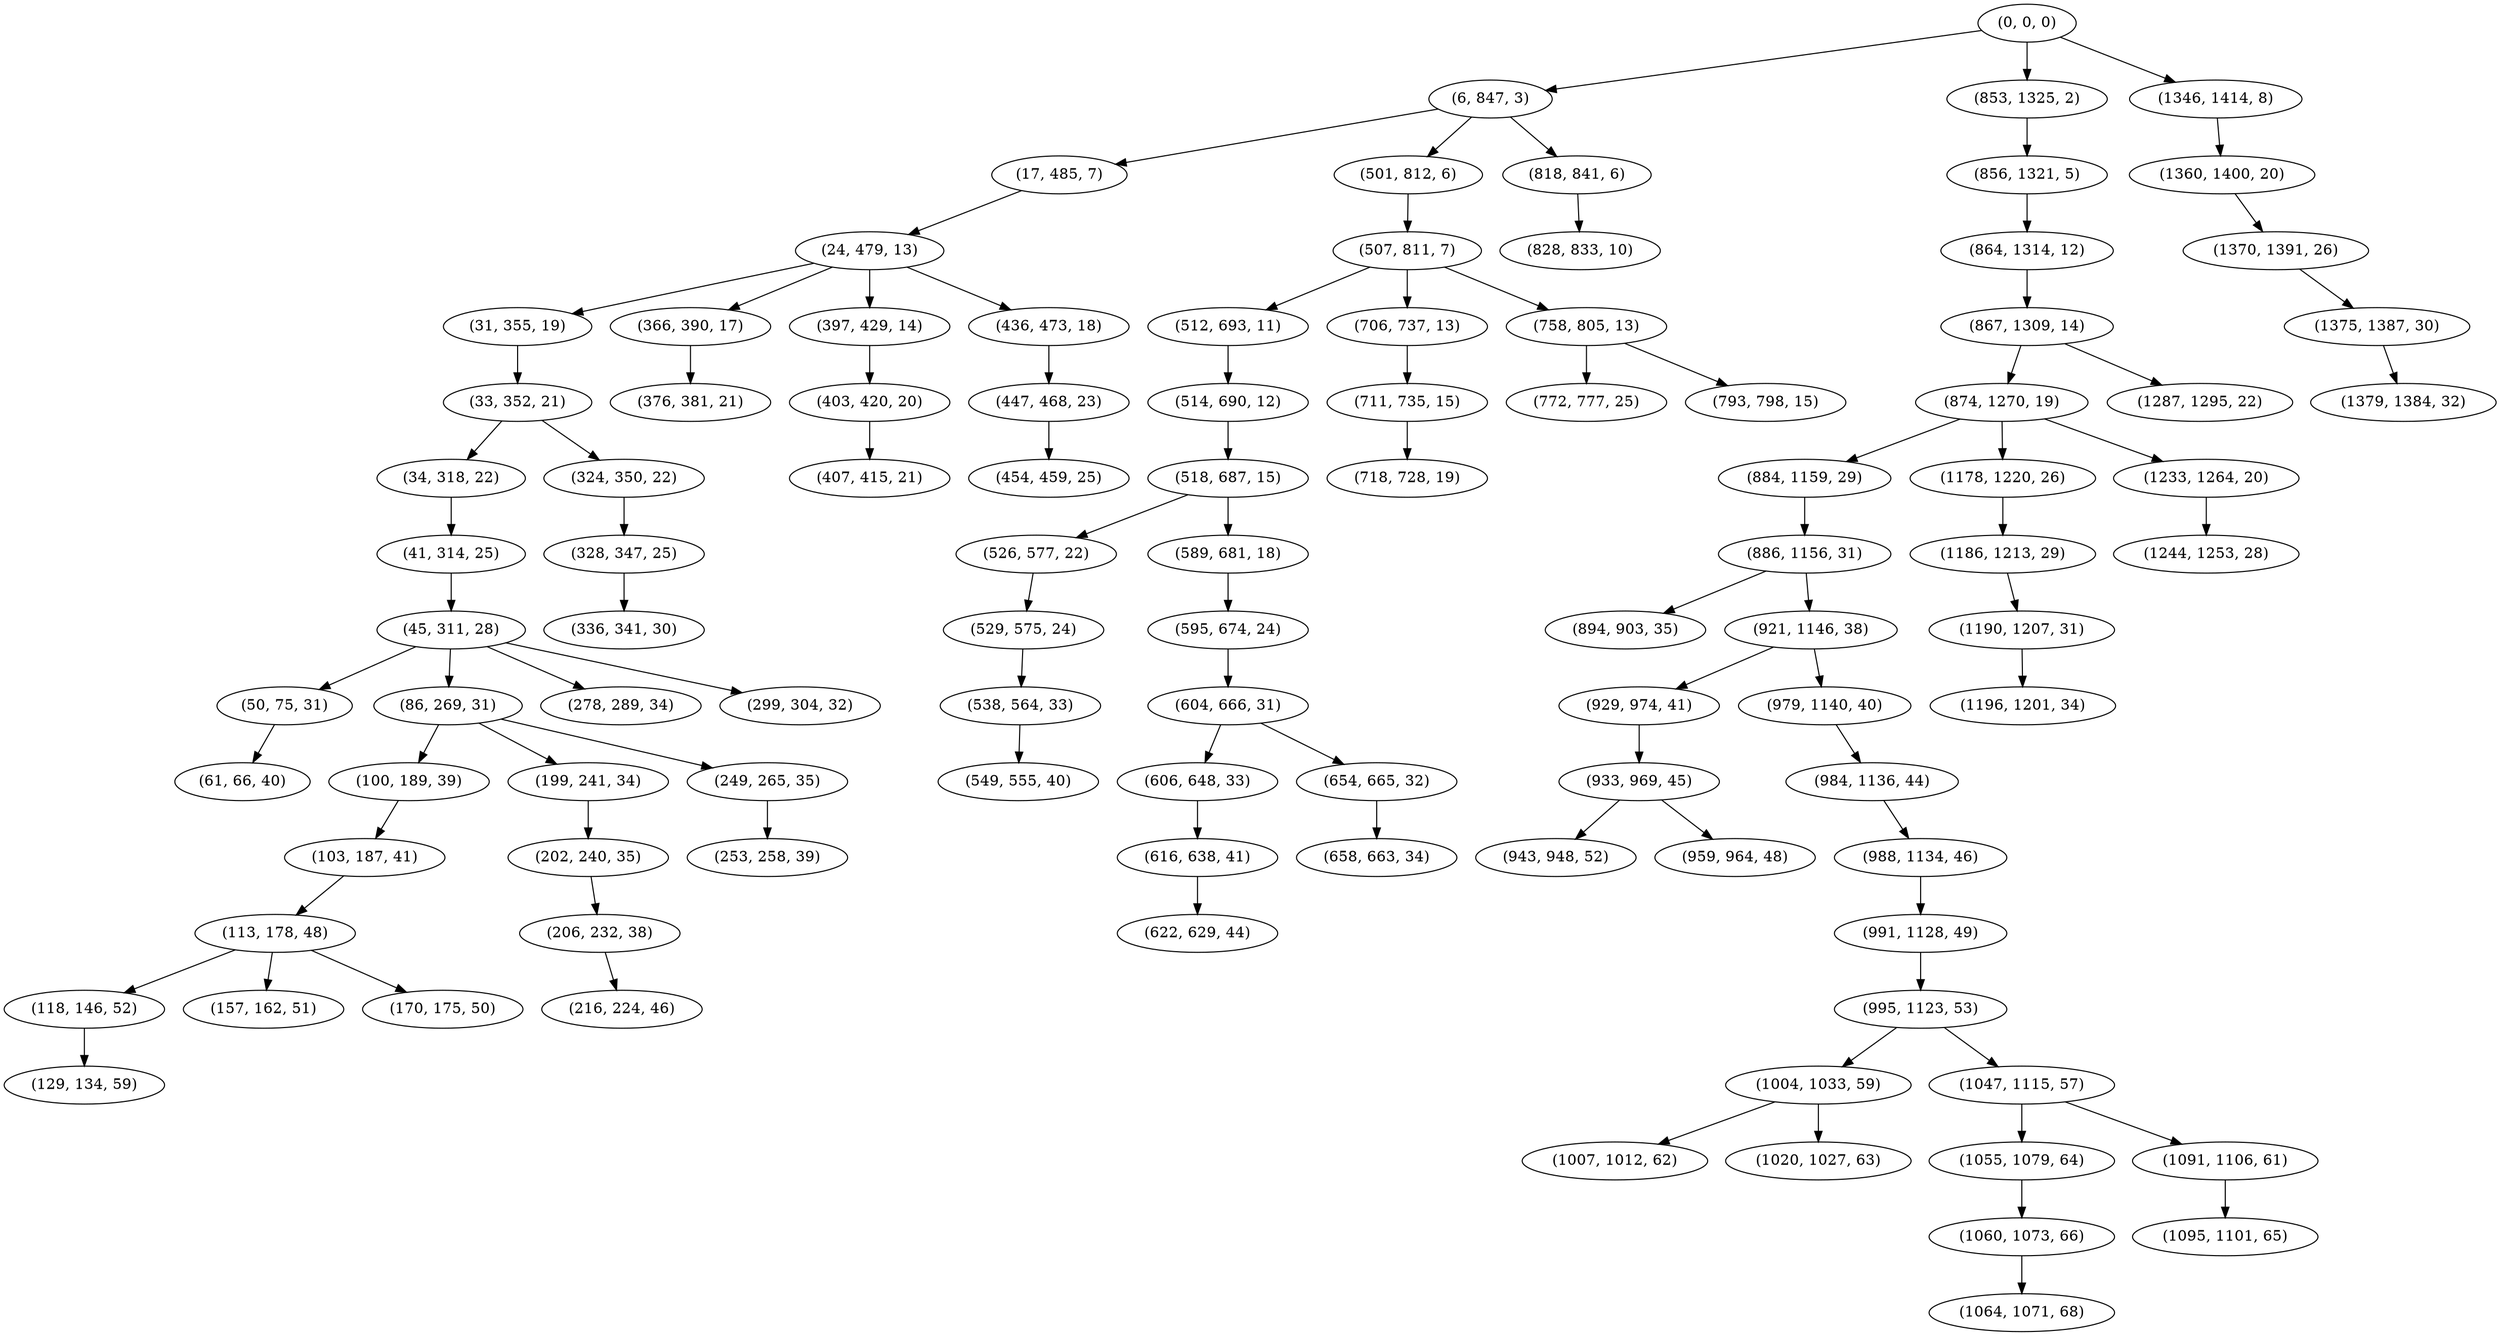digraph tree {
    "(0, 0, 0)";
    "(6, 847, 3)";
    "(17, 485, 7)";
    "(24, 479, 13)";
    "(31, 355, 19)";
    "(33, 352, 21)";
    "(34, 318, 22)";
    "(41, 314, 25)";
    "(45, 311, 28)";
    "(50, 75, 31)";
    "(61, 66, 40)";
    "(86, 269, 31)";
    "(100, 189, 39)";
    "(103, 187, 41)";
    "(113, 178, 48)";
    "(118, 146, 52)";
    "(129, 134, 59)";
    "(157, 162, 51)";
    "(170, 175, 50)";
    "(199, 241, 34)";
    "(202, 240, 35)";
    "(206, 232, 38)";
    "(216, 224, 46)";
    "(249, 265, 35)";
    "(253, 258, 39)";
    "(278, 289, 34)";
    "(299, 304, 32)";
    "(324, 350, 22)";
    "(328, 347, 25)";
    "(336, 341, 30)";
    "(366, 390, 17)";
    "(376, 381, 21)";
    "(397, 429, 14)";
    "(403, 420, 20)";
    "(407, 415, 21)";
    "(436, 473, 18)";
    "(447, 468, 23)";
    "(454, 459, 25)";
    "(501, 812, 6)";
    "(507, 811, 7)";
    "(512, 693, 11)";
    "(514, 690, 12)";
    "(518, 687, 15)";
    "(526, 577, 22)";
    "(529, 575, 24)";
    "(538, 564, 33)";
    "(549, 555, 40)";
    "(589, 681, 18)";
    "(595, 674, 24)";
    "(604, 666, 31)";
    "(606, 648, 33)";
    "(616, 638, 41)";
    "(622, 629, 44)";
    "(654, 665, 32)";
    "(658, 663, 34)";
    "(706, 737, 13)";
    "(711, 735, 15)";
    "(718, 728, 19)";
    "(758, 805, 13)";
    "(772, 777, 25)";
    "(793, 798, 15)";
    "(818, 841, 6)";
    "(828, 833, 10)";
    "(853, 1325, 2)";
    "(856, 1321, 5)";
    "(864, 1314, 12)";
    "(867, 1309, 14)";
    "(874, 1270, 19)";
    "(884, 1159, 29)";
    "(886, 1156, 31)";
    "(894, 903, 35)";
    "(921, 1146, 38)";
    "(929, 974, 41)";
    "(933, 969, 45)";
    "(943, 948, 52)";
    "(959, 964, 48)";
    "(979, 1140, 40)";
    "(984, 1136, 44)";
    "(988, 1134, 46)";
    "(991, 1128, 49)";
    "(995, 1123, 53)";
    "(1004, 1033, 59)";
    "(1007, 1012, 62)";
    "(1020, 1027, 63)";
    "(1047, 1115, 57)";
    "(1055, 1079, 64)";
    "(1060, 1073, 66)";
    "(1064, 1071, 68)";
    "(1091, 1106, 61)";
    "(1095, 1101, 65)";
    "(1178, 1220, 26)";
    "(1186, 1213, 29)";
    "(1190, 1207, 31)";
    "(1196, 1201, 34)";
    "(1233, 1264, 20)";
    "(1244, 1253, 28)";
    "(1287, 1295, 22)";
    "(1346, 1414, 8)";
    "(1360, 1400, 20)";
    "(1370, 1391, 26)";
    "(1375, 1387, 30)";
    "(1379, 1384, 32)";
    "(0, 0, 0)" -> "(6, 847, 3)";
    "(0, 0, 0)" -> "(853, 1325, 2)";
    "(0, 0, 0)" -> "(1346, 1414, 8)";
    "(6, 847, 3)" -> "(17, 485, 7)";
    "(6, 847, 3)" -> "(501, 812, 6)";
    "(6, 847, 3)" -> "(818, 841, 6)";
    "(17, 485, 7)" -> "(24, 479, 13)";
    "(24, 479, 13)" -> "(31, 355, 19)";
    "(24, 479, 13)" -> "(366, 390, 17)";
    "(24, 479, 13)" -> "(397, 429, 14)";
    "(24, 479, 13)" -> "(436, 473, 18)";
    "(31, 355, 19)" -> "(33, 352, 21)";
    "(33, 352, 21)" -> "(34, 318, 22)";
    "(33, 352, 21)" -> "(324, 350, 22)";
    "(34, 318, 22)" -> "(41, 314, 25)";
    "(41, 314, 25)" -> "(45, 311, 28)";
    "(45, 311, 28)" -> "(50, 75, 31)";
    "(45, 311, 28)" -> "(86, 269, 31)";
    "(45, 311, 28)" -> "(278, 289, 34)";
    "(45, 311, 28)" -> "(299, 304, 32)";
    "(50, 75, 31)" -> "(61, 66, 40)";
    "(86, 269, 31)" -> "(100, 189, 39)";
    "(86, 269, 31)" -> "(199, 241, 34)";
    "(86, 269, 31)" -> "(249, 265, 35)";
    "(100, 189, 39)" -> "(103, 187, 41)";
    "(103, 187, 41)" -> "(113, 178, 48)";
    "(113, 178, 48)" -> "(118, 146, 52)";
    "(113, 178, 48)" -> "(157, 162, 51)";
    "(113, 178, 48)" -> "(170, 175, 50)";
    "(118, 146, 52)" -> "(129, 134, 59)";
    "(199, 241, 34)" -> "(202, 240, 35)";
    "(202, 240, 35)" -> "(206, 232, 38)";
    "(206, 232, 38)" -> "(216, 224, 46)";
    "(249, 265, 35)" -> "(253, 258, 39)";
    "(324, 350, 22)" -> "(328, 347, 25)";
    "(328, 347, 25)" -> "(336, 341, 30)";
    "(366, 390, 17)" -> "(376, 381, 21)";
    "(397, 429, 14)" -> "(403, 420, 20)";
    "(403, 420, 20)" -> "(407, 415, 21)";
    "(436, 473, 18)" -> "(447, 468, 23)";
    "(447, 468, 23)" -> "(454, 459, 25)";
    "(501, 812, 6)" -> "(507, 811, 7)";
    "(507, 811, 7)" -> "(512, 693, 11)";
    "(507, 811, 7)" -> "(706, 737, 13)";
    "(507, 811, 7)" -> "(758, 805, 13)";
    "(512, 693, 11)" -> "(514, 690, 12)";
    "(514, 690, 12)" -> "(518, 687, 15)";
    "(518, 687, 15)" -> "(526, 577, 22)";
    "(518, 687, 15)" -> "(589, 681, 18)";
    "(526, 577, 22)" -> "(529, 575, 24)";
    "(529, 575, 24)" -> "(538, 564, 33)";
    "(538, 564, 33)" -> "(549, 555, 40)";
    "(589, 681, 18)" -> "(595, 674, 24)";
    "(595, 674, 24)" -> "(604, 666, 31)";
    "(604, 666, 31)" -> "(606, 648, 33)";
    "(604, 666, 31)" -> "(654, 665, 32)";
    "(606, 648, 33)" -> "(616, 638, 41)";
    "(616, 638, 41)" -> "(622, 629, 44)";
    "(654, 665, 32)" -> "(658, 663, 34)";
    "(706, 737, 13)" -> "(711, 735, 15)";
    "(711, 735, 15)" -> "(718, 728, 19)";
    "(758, 805, 13)" -> "(772, 777, 25)";
    "(758, 805, 13)" -> "(793, 798, 15)";
    "(818, 841, 6)" -> "(828, 833, 10)";
    "(853, 1325, 2)" -> "(856, 1321, 5)";
    "(856, 1321, 5)" -> "(864, 1314, 12)";
    "(864, 1314, 12)" -> "(867, 1309, 14)";
    "(867, 1309, 14)" -> "(874, 1270, 19)";
    "(867, 1309, 14)" -> "(1287, 1295, 22)";
    "(874, 1270, 19)" -> "(884, 1159, 29)";
    "(874, 1270, 19)" -> "(1178, 1220, 26)";
    "(874, 1270, 19)" -> "(1233, 1264, 20)";
    "(884, 1159, 29)" -> "(886, 1156, 31)";
    "(886, 1156, 31)" -> "(894, 903, 35)";
    "(886, 1156, 31)" -> "(921, 1146, 38)";
    "(921, 1146, 38)" -> "(929, 974, 41)";
    "(921, 1146, 38)" -> "(979, 1140, 40)";
    "(929, 974, 41)" -> "(933, 969, 45)";
    "(933, 969, 45)" -> "(943, 948, 52)";
    "(933, 969, 45)" -> "(959, 964, 48)";
    "(979, 1140, 40)" -> "(984, 1136, 44)";
    "(984, 1136, 44)" -> "(988, 1134, 46)";
    "(988, 1134, 46)" -> "(991, 1128, 49)";
    "(991, 1128, 49)" -> "(995, 1123, 53)";
    "(995, 1123, 53)" -> "(1004, 1033, 59)";
    "(995, 1123, 53)" -> "(1047, 1115, 57)";
    "(1004, 1033, 59)" -> "(1007, 1012, 62)";
    "(1004, 1033, 59)" -> "(1020, 1027, 63)";
    "(1047, 1115, 57)" -> "(1055, 1079, 64)";
    "(1047, 1115, 57)" -> "(1091, 1106, 61)";
    "(1055, 1079, 64)" -> "(1060, 1073, 66)";
    "(1060, 1073, 66)" -> "(1064, 1071, 68)";
    "(1091, 1106, 61)" -> "(1095, 1101, 65)";
    "(1178, 1220, 26)" -> "(1186, 1213, 29)";
    "(1186, 1213, 29)" -> "(1190, 1207, 31)";
    "(1190, 1207, 31)" -> "(1196, 1201, 34)";
    "(1233, 1264, 20)" -> "(1244, 1253, 28)";
    "(1346, 1414, 8)" -> "(1360, 1400, 20)";
    "(1360, 1400, 20)" -> "(1370, 1391, 26)";
    "(1370, 1391, 26)" -> "(1375, 1387, 30)";
    "(1375, 1387, 30)" -> "(1379, 1384, 32)";
}
